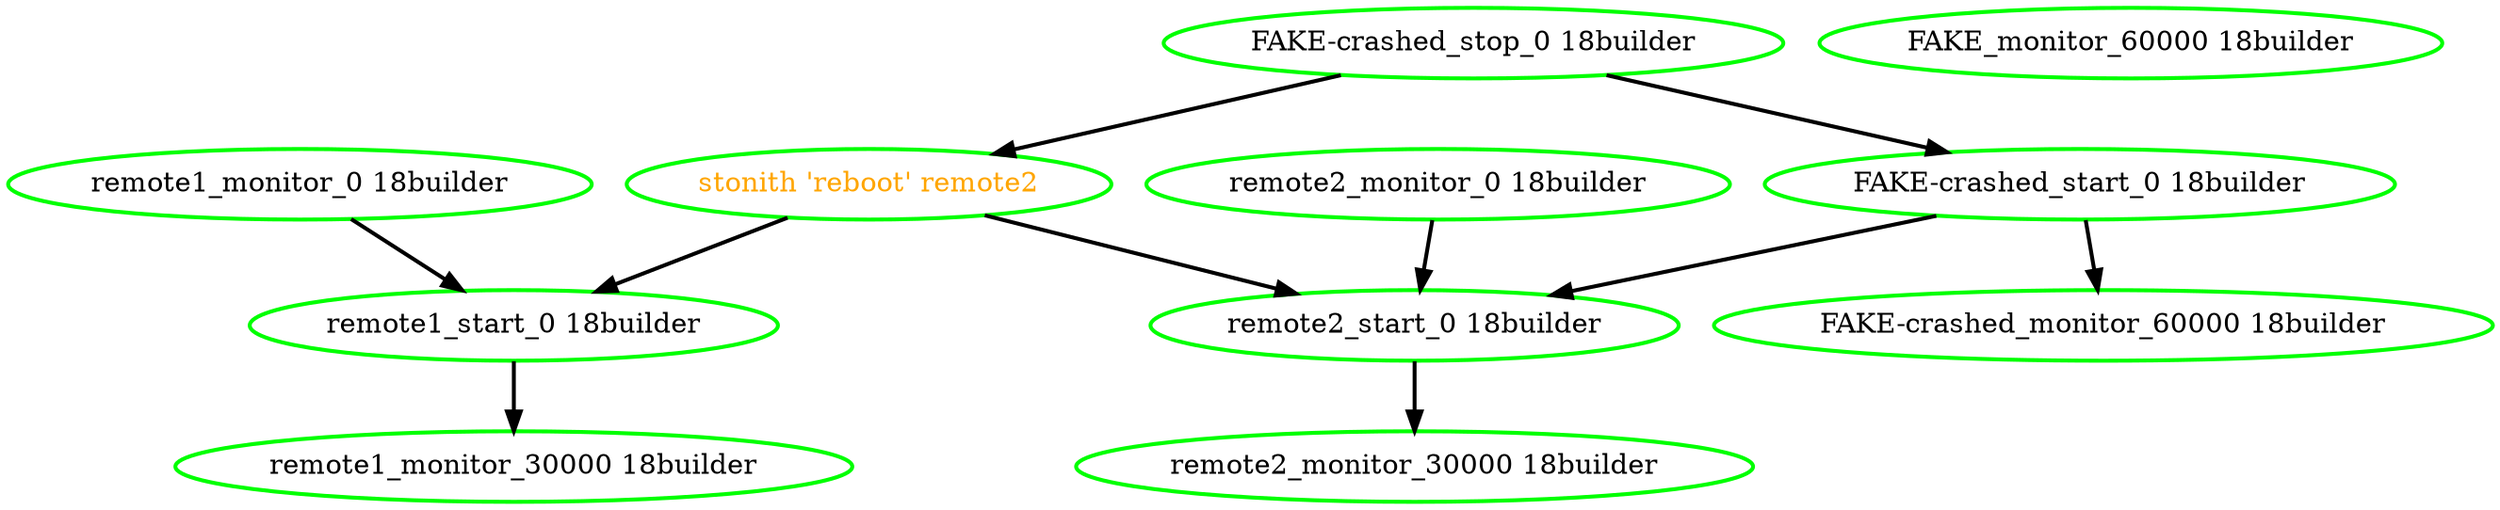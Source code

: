  digraph "g" {
"FAKE-crashed_monitor_60000 18builder" [ style=bold color="green" fontcolor="black"]
"FAKE-crashed_start_0 18builder" -> "FAKE-crashed_monitor_60000 18builder" [ style = bold]
"FAKE-crashed_start_0 18builder" -> "remote2_start_0 18builder" [ style = bold]
"FAKE-crashed_start_0 18builder" [ style=bold color="green" fontcolor="black"]
"FAKE-crashed_stop_0 18builder" -> "FAKE-crashed_start_0 18builder" [ style = bold]
"FAKE-crashed_stop_0 18builder" -> "stonith 'reboot' remote2" [ style = bold]
"FAKE-crashed_stop_0 18builder" [ style=bold color="green" fontcolor="black"]
"FAKE_monitor_60000 18builder" [ style=bold color="green" fontcolor="black"]
"remote1_monitor_0 18builder" -> "remote1_start_0 18builder" [ style = bold]
"remote1_monitor_0 18builder" [ style=bold color="green" fontcolor="black"]
"remote1_monitor_30000 18builder" [ style=bold color="green" fontcolor="black"]
"remote1_start_0 18builder" -> "remote1_monitor_30000 18builder" [ style = bold]
"remote1_start_0 18builder" [ style=bold color="green" fontcolor="black"]
"remote2_monitor_0 18builder" -> "remote2_start_0 18builder" [ style = bold]
"remote2_monitor_0 18builder" [ style=bold color="green" fontcolor="black"]
"remote2_monitor_30000 18builder" [ style=bold color="green" fontcolor="black"]
"remote2_start_0 18builder" -> "remote2_monitor_30000 18builder" [ style = bold]
"remote2_start_0 18builder" [ style=bold color="green" fontcolor="black"]
"stonith 'reboot' remote2" -> "remote1_start_0 18builder" [ style = bold]
"stonith 'reboot' remote2" -> "remote2_start_0 18builder" [ style = bold]
"stonith 'reboot' remote2" [ style=bold color="green" fontcolor="orange"]
}
